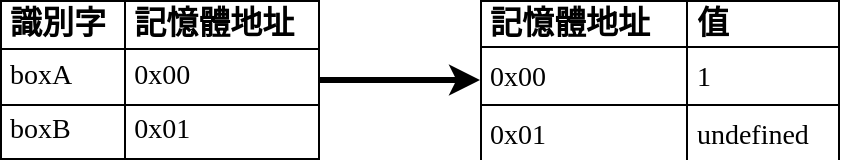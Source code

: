 <mxfile version="13.1.3">
    <diagram id="6hGFLwfOUW9BJ-s0fimq" name="Page-1">
        <mxGraphModel dx="411" dy="932" grid="1" gridSize="10" guides="0" tooltips="1" connect="1" arrows="1" fold="1" page="1" pageScale="1" pageWidth="500" pageHeight="150" math="0" shadow="0">
            <root>
                <mxCell id="0"/>
                <mxCell id="1" parent="0"/>
                <mxCell id="101" style="edgeStyle=orthogonalEdgeStyle;rounded=0;orthogonalLoop=1;jettySize=auto;html=1;exitX=1;exitY=0.5;exitDx=0;exitDy=0;entryX=0;entryY=0.5;entryDx=0;entryDy=0;fontFamily=正黑體;strokeWidth=3;" parent="1" source="99" target="100" edge="1">
                    <mxGeometry relative="1" as="geometry"/>
                </mxCell>
                <mxCell id="99" value="&lt;table cellpadding=&quot;4&quot; cellspacing=&quot;0&quot; style=&quot;width: 100% ; height: 100% ; border: 1px solid rgb(0 , 0 , 0) ; border-collapse: collapse ; font-size: 14px ; background-color: rgb(255 , 255 , 255)&quot; border=&quot;1&quot;&gt;&lt;tbody&gt;&lt;tr style=&quot;line-height: 90%&quot;&gt;&lt;th&gt;&lt;font style=&quot;font-size: 16px&quot; color=&quot;#000000&quot;&gt;識別字&lt;/font&gt;&lt;/th&gt;&lt;th&gt;&lt;font style=&quot;font-size: 16px&quot; color=&quot;#000000&quot;&gt;記憶體地址&lt;/font&gt;&lt;/th&gt;&lt;/tr&gt;&lt;tr&gt;&lt;td&gt;&lt;font style=&quot;font-size: 14px&quot; color=&quot;#000000&quot;&gt;boxA&lt;/font&gt;&lt;/td&gt;&lt;td&gt;&lt;font style=&quot;font-size: 14px&quot; color=&quot;#000000&quot;&gt;0x00&lt;/font&gt;&lt;/td&gt;&lt;/tr&gt;&lt;tr&gt;&lt;td&gt;&lt;font color=&quot;#000000&quot; style=&quot;font-size: 14px&quot;&gt;&lt;span&gt;boxB&lt;/span&gt;&lt;br&gt;&lt;/font&gt;&lt;/td&gt;&lt;td&gt;&lt;font color=&quot;#000000&quot; style=&quot;font-size: 14px&quot;&gt;0x01&lt;/font&gt;&lt;/td&gt;&lt;/tr&gt;&lt;/tbody&gt;&lt;/table&gt; " style="verticalAlign=top;align=left;overflow=fill;fontSize=15;fontFamily=正黑體;html=1;strokeWidth=3;strokeColor=none;fillColor=none;" parent="1" vertex="1">
                    <mxGeometry x="40" y="30" width="160" height="80" as="geometry"/>
                </mxCell>
                <mxCell id="100" value="&lt;table cellpadding=&quot;4&quot; cellspacing=&quot;0&quot; style=&quot;width: 100% ; height: 100% ; border: 1px solid rgb(0 , 0 , 0) ; border-collapse: collapse ; background-color: rgb(255 , 255 , 255) ; font-size: 14px&quot; border=&quot;1&quot;&gt;&lt;tbody style=&quot;font-size: 16px&quot;&gt;&lt;tr style=&quot;line-height: 90%&quot;&gt;&lt;th&gt;&lt;span&gt;&lt;font style=&quot;font-size: 16px&quot;&gt;記憶體地址&lt;br&gt;&lt;/font&gt;&lt;/span&gt;&lt;/th&gt;&lt;th&gt;&lt;span&gt;&lt;font style=&quot;font-size: 16px&quot;&gt;值&lt;/font&gt;&lt;/span&gt;&lt;/th&gt;&lt;/tr&gt;&lt;tr&gt;&lt;td&gt;&lt;span&gt;&lt;font style=&quot;font-size: 14px&quot;&gt;0x00&lt;br&gt;&lt;/font&gt;&lt;/span&gt;&lt;/td&gt;&lt;td&gt;&lt;font style=&quot;font-size: 14px&quot;&gt;1&lt;/font&gt;&lt;/td&gt;&lt;/tr&gt;&lt;tr&gt;&lt;td&gt;&lt;font style=&quot;font-size: 14px&quot;&gt;0x01&lt;/font&gt;&lt;/td&gt;&lt;td&gt;&lt;font style=&quot;font-size: 14px&quot;&gt;undefined&lt;br&gt;&lt;/font&gt;&lt;/td&gt;&lt;/tr&gt;&lt;/tbody&gt;&lt;/table&gt; " style="verticalAlign=top;align=left;overflow=fill;fontSize=12;fontFamily=正黑體;html=1;strokeWidth=3;fillColor=none;strokeColor=none;fontColor=#000000;" parent="1" vertex="1">
                    <mxGeometry x="280" y="30" width="180" height="80" as="geometry"/>
                </mxCell>
            </root>
        </mxGraphModel>
    </diagram>
</mxfile>